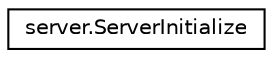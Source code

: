 digraph "그래픽컬한 클래스 계통도"
{
  edge [fontname="Helvetica",fontsize="10",labelfontname="Helvetica",labelfontsize="10"];
  node [fontname="Helvetica",fontsize="10",shape=record];
  rankdir="LR";
  Node1 [label="server.ServerInitialize",height=0.2,width=0.4,color="black", fillcolor="white", style="filled",URL="$classserver_1_1_server_initialize.html"];
}

